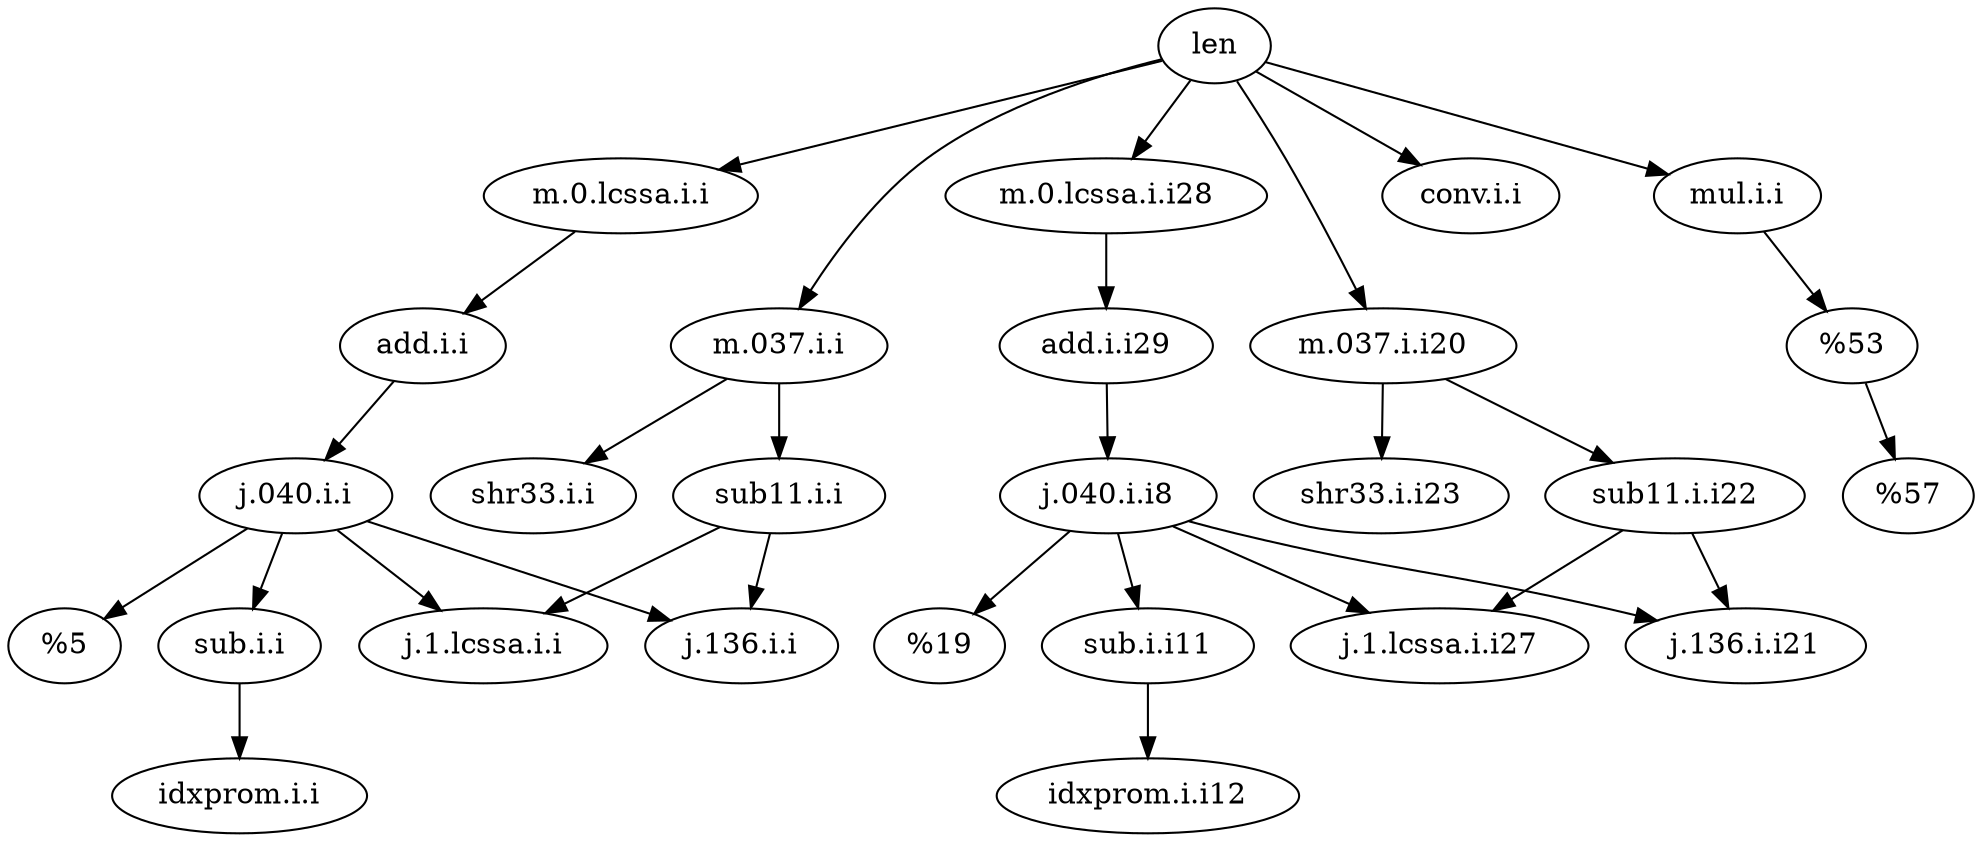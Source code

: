 digraph G {
		"j.040.i.i" -> "j.1.lcssa.i.i"
		"j.040.i.i" -> "%9"
		"j.040.i.i" -> "j.136.i.i"
		"j.040.i.i" -> "sub.i.i"
		"m.0.lcssa.i.i" -> "add.i.i"
		"m.037.i.i" -> "shr33.i.i"
		"m.037.i.i" -> "sub11.i.i"
		"j.040.i.i8" -> "%23"
		"j.040.i.i8" -> "sub.i.i11"
		"j.040.i.i8" -> "j.1.lcssa.i.i27"
		"j.040.i.i8" -> "j.136.i.i21"
		"m.0.lcssa.i.i28" -> "add.i.i29"
		"m.037.i.i20" -> "shr33.i.i23"
		"m.037.i.i20" -> "sub11.i.i22"
		"len" -> "conv.i.i"
		"len" -> "m.0.lcssa.i.i28"
		"len" -> "m.037.i.i"
		"len" -> "m.037.i.i20"
		"len" -> "m.0.lcssa.i.i"
		"len" -> "mul.i.i"
		"sub.i.i" -> "idxprom.i.i"
		"sub11.i.i22" -> "j.1.lcssa.i.i27"
		"sub11.i.i22" -> "j.136.i.i21"
		"mul.i.i" -> "%0"
		"%0" -> "%27"
		"sub11.i.i" -> "j.1.lcssa.i.i"
		"sub11.i.i" -> "j.136.i.i"
		"add.i.i29" -> "j.040.i.i8"
		"add.i.i" -> "j.040.i.i"
		"sub.i.i11" -> "idxprom.i.i12"
}
